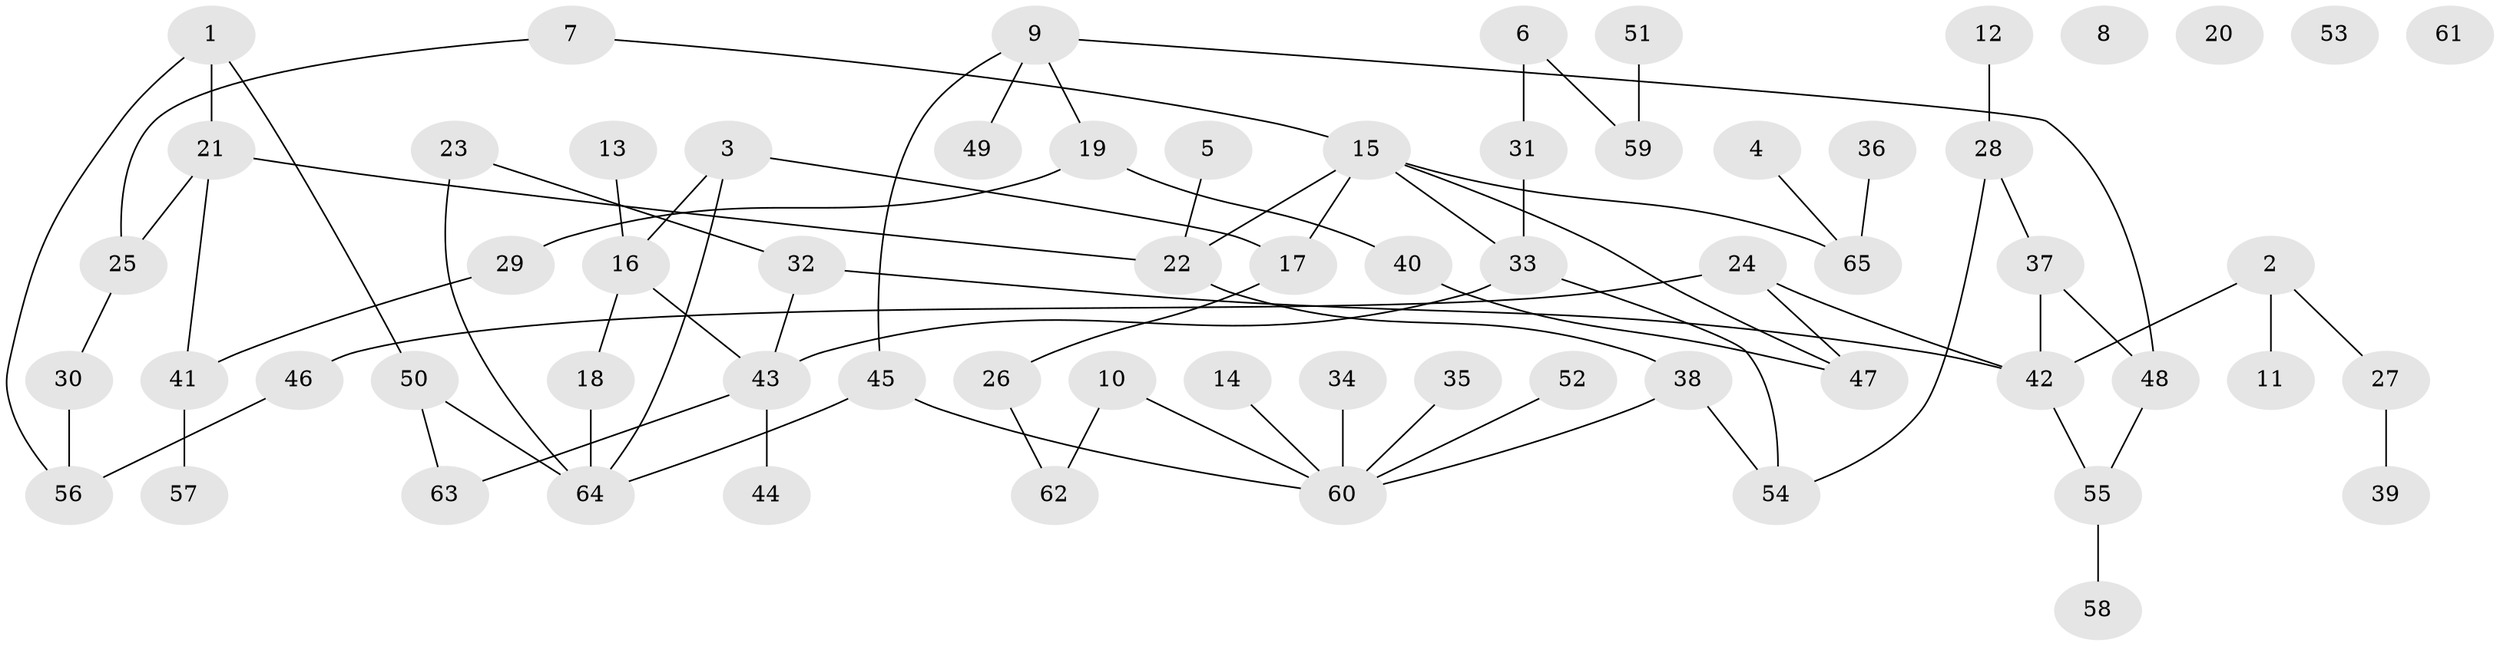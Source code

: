 // coarse degree distribution, {4: 0.08888888888888889, 2: 0.24444444444444444, 3: 0.2, 1: 0.24444444444444444, 0: 0.08888888888888889, 8: 0.044444444444444446, 7: 0.022222222222222223, 5: 0.06666666666666667}
// Generated by graph-tools (version 1.1) at 2025/23/03/03/25 07:23:25]
// undirected, 65 vertices, 77 edges
graph export_dot {
graph [start="1"]
  node [color=gray90,style=filled];
  1;
  2;
  3;
  4;
  5;
  6;
  7;
  8;
  9;
  10;
  11;
  12;
  13;
  14;
  15;
  16;
  17;
  18;
  19;
  20;
  21;
  22;
  23;
  24;
  25;
  26;
  27;
  28;
  29;
  30;
  31;
  32;
  33;
  34;
  35;
  36;
  37;
  38;
  39;
  40;
  41;
  42;
  43;
  44;
  45;
  46;
  47;
  48;
  49;
  50;
  51;
  52;
  53;
  54;
  55;
  56;
  57;
  58;
  59;
  60;
  61;
  62;
  63;
  64;
  65;
  1 -- 21;
  1 -- 50;
  1 -- 56;
  2 -- 11;
  2 -- 27;
  2 -- 42;
  3 -- 16;
  3 -- 17;
  3 -- 64;
  4 -- 65;
  5 -- 22;
  6 -- 31;
  6 -- 59;
  7 -- 15;
  7 -- 25;
  9 -- 19;
  9 -- 45;
  9 -- 48;
  9 -- 49;
  10 -- 60;
  10 -- 62;
  12 -- 28;
  13 -- 16;
  14 -- 60;
  15 -- 17;
  15 -- 22;
  15 -- 33;
  15 -- 47;
  15 -- 65;
  16 -- 18;
  16 -- 43;
  17 -- 26;
  18 -- 64;
  19 -- 29;
  19 -- 40;
  21 -- 22;
  21 -- 25;
  21 -- 41;
  22 -- 38;
  23 -- 32;
  23 -- 64;
  24 -- 42;
  24 -- 46;
  24 -- 47;
  25 -- 30;
  26 -- 62;
  27 -- 39;
  28 -- 37;
  28 -- 54;
  29 -- 41;
  30 -- 56;
  31 -- 33;
  32 -- 42;
  32 -- 43;
  33 -- 43;
  33 -- 54;
  34 -- 60;
  35 -- 60;
  36 -- 65;
  37 -- 42;
  37 -- 48;
  38 -- 54;
  38 -- 60;
  40 -- 47;
  41 -- 57;
  42 -- 55;
  43 -- 44;
  43 -- 63;
  45 -- 60;
  45 -- 64;
  46 -- 56;
  48 -- 55;
  50 -- 63;
  50 -- 64;
  51 -- 59;
  52 -- 60;
  55 -- 58;
}
